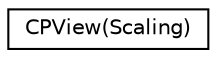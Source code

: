 digraph "Graphical Class Hierarchy"
{
  edge [fontname="Helvetica",fontsize="10",labelfontname="Helvetica",labelfontsize="10"];
  node [fontname="Helvetica",fontsize="10",shape=record];
  rankdir="LR";
  Node1 [label="CPView(Scaling)",height=0.2,width=0.4,color="black", fillcolor="white", style="filled",URL="$category_c_p_view_07_scaling_08.html"];
}
